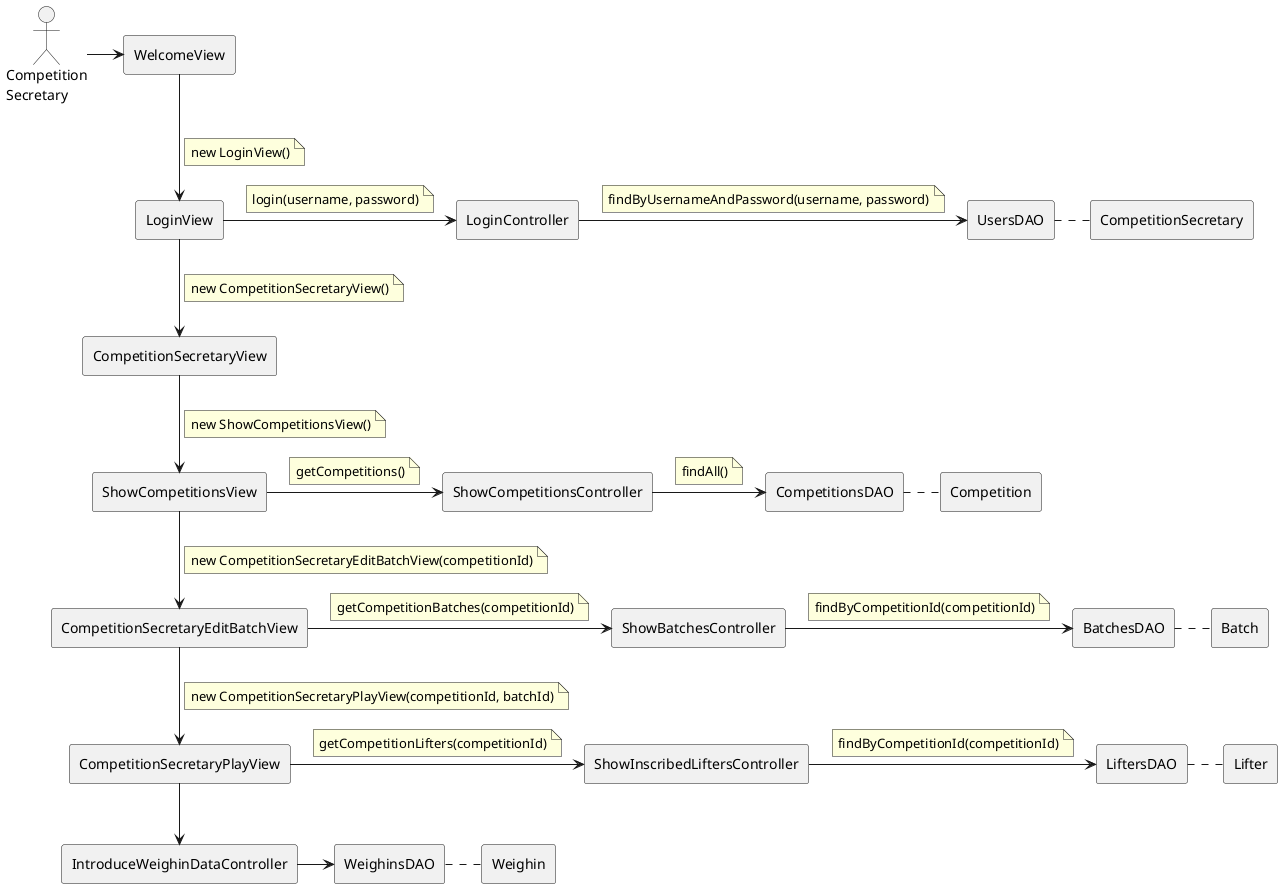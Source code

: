 @startuml
actor user as "Competition\nSecretary"

rectangle WelcomeView
rectangle LoginView
rectangle LoginController
rectangle UsersDAO
rectangle CompetitionSecretary

rectangle CompetitionSecretaryView
rectangle ShowCompetitionsView
rectangle ShowCompetitionsController
rectangle CompetitionsDAO
rectangle Competition

rectangle CompetitionSecretaryEditBatchView
rectangle ShowBatchesController
rectangle BatchesDAO
rectangle Batch

rectangle CompetitionSecretaryPlayView
rectangle ShowInscribedLiftersController
rectangle LiftersDAO
rectangle Lifter
rectangle IntroduceWeighinDataController
rectangle WeighinsDAO
rectangle Weighin

user -right-> WelcomeView

WelcomeView --> LoginView
note on link
  new LoginView()
end note

LoginView -right-> LoginController
note on link
  login(username, password)
end note

LoginController -right-> UsersDAO
note on link
  findByUsernameAndPassword(username, password)
end note

UsersDAO .right. CompetitionSecretary

LoginView --> CompetitionSecretaryView
note on link
  new CompetitionSecretaryView()
end note

CompetitionSecretaryView --> ShowCompetitionsView
note on link
  new ShowCompetitionsView()
end note

ShowCompetitionsView -right-> ShowCompetitionsController
note on link
  getCompetitions()
end note

ShowCompetitionsController -right-> CompetitionsDAO
note on link
  findAll()
end note

CompetitionsDAO .right. Competition

ShowCompetitionsView --> CompetitionSecretaryEditBatchView
note on link
  new CompetitionSecretaryEditBatchView(competitionId)
end note

CompetitionSecretaryEditBatchView -right-> ShowBatchesController
note on link
  getCompetitionBatches(competitionId)
end note

ShowBatchesController -right-> BatchesDAO
note on link
  findByCompetitionId(competitionId)
end note

BatchesDAO .right. Batch

CompetitionSecretaryEditBatchView --> CompetitionSecretaryPlayView
note on link
  new CompetitionSecretaryPlayView(competitionId, batchId)
end note

CompetitionSecretaryPlayView -right-> ShowInscribedLiftersController
note on link
  getCompetitionLifters(competitionId)
end note

ShowInscribedLiftersController -right-> LiftersDAO
note on link
  findByCompetitionId(competitionId)
end note

LiftersDAO .right. Lifter

CompetitionSecretaryPlayView --> IntroduceWeighinDataController
IntroduceWeighinDataController -right-> WeighinsDAO
WeighinsDAO .right. Weighin

@enduml
